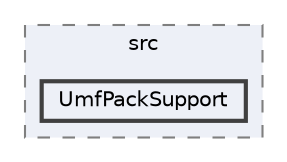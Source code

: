 digraph "external/taskflow/3rd-party/eigen-3.3.7/Eigen/src/UmfPackSupport"
{
 // LATEX_PDF_SIZE
  bgcolor="transparent";
  edge [fontname=Helvetica,fontsize=10,labelfontname=Helvetica,labelfontsize=10];
  node [fontname=Helvetica,fontsize=10,shape=box,height=0.2,width=0.4];
  compound=true
  subgraph clusterdir_a1a9763e9d3031b833ce7b34f281436e {
    graph [ bgcolor="#edf0f7", pencolor="grey50", label="src", fontname=Helvetica,fontsize=10 style="filled,dashed", URL="dir_a1a9763e9d3031b833ce7b34f281436e.html",tooltip=""]
  dir_3b1397c5d9cfde3eff5a59ea3e0fa447 [label="UmfPackSupport", fillcolor="#edf0f7", color="grey25", style="filled,bold", URL="dir_3b1397c5d9cfde3eff5a59ea3e0fa447.html",tooltip=""];
  }
}
